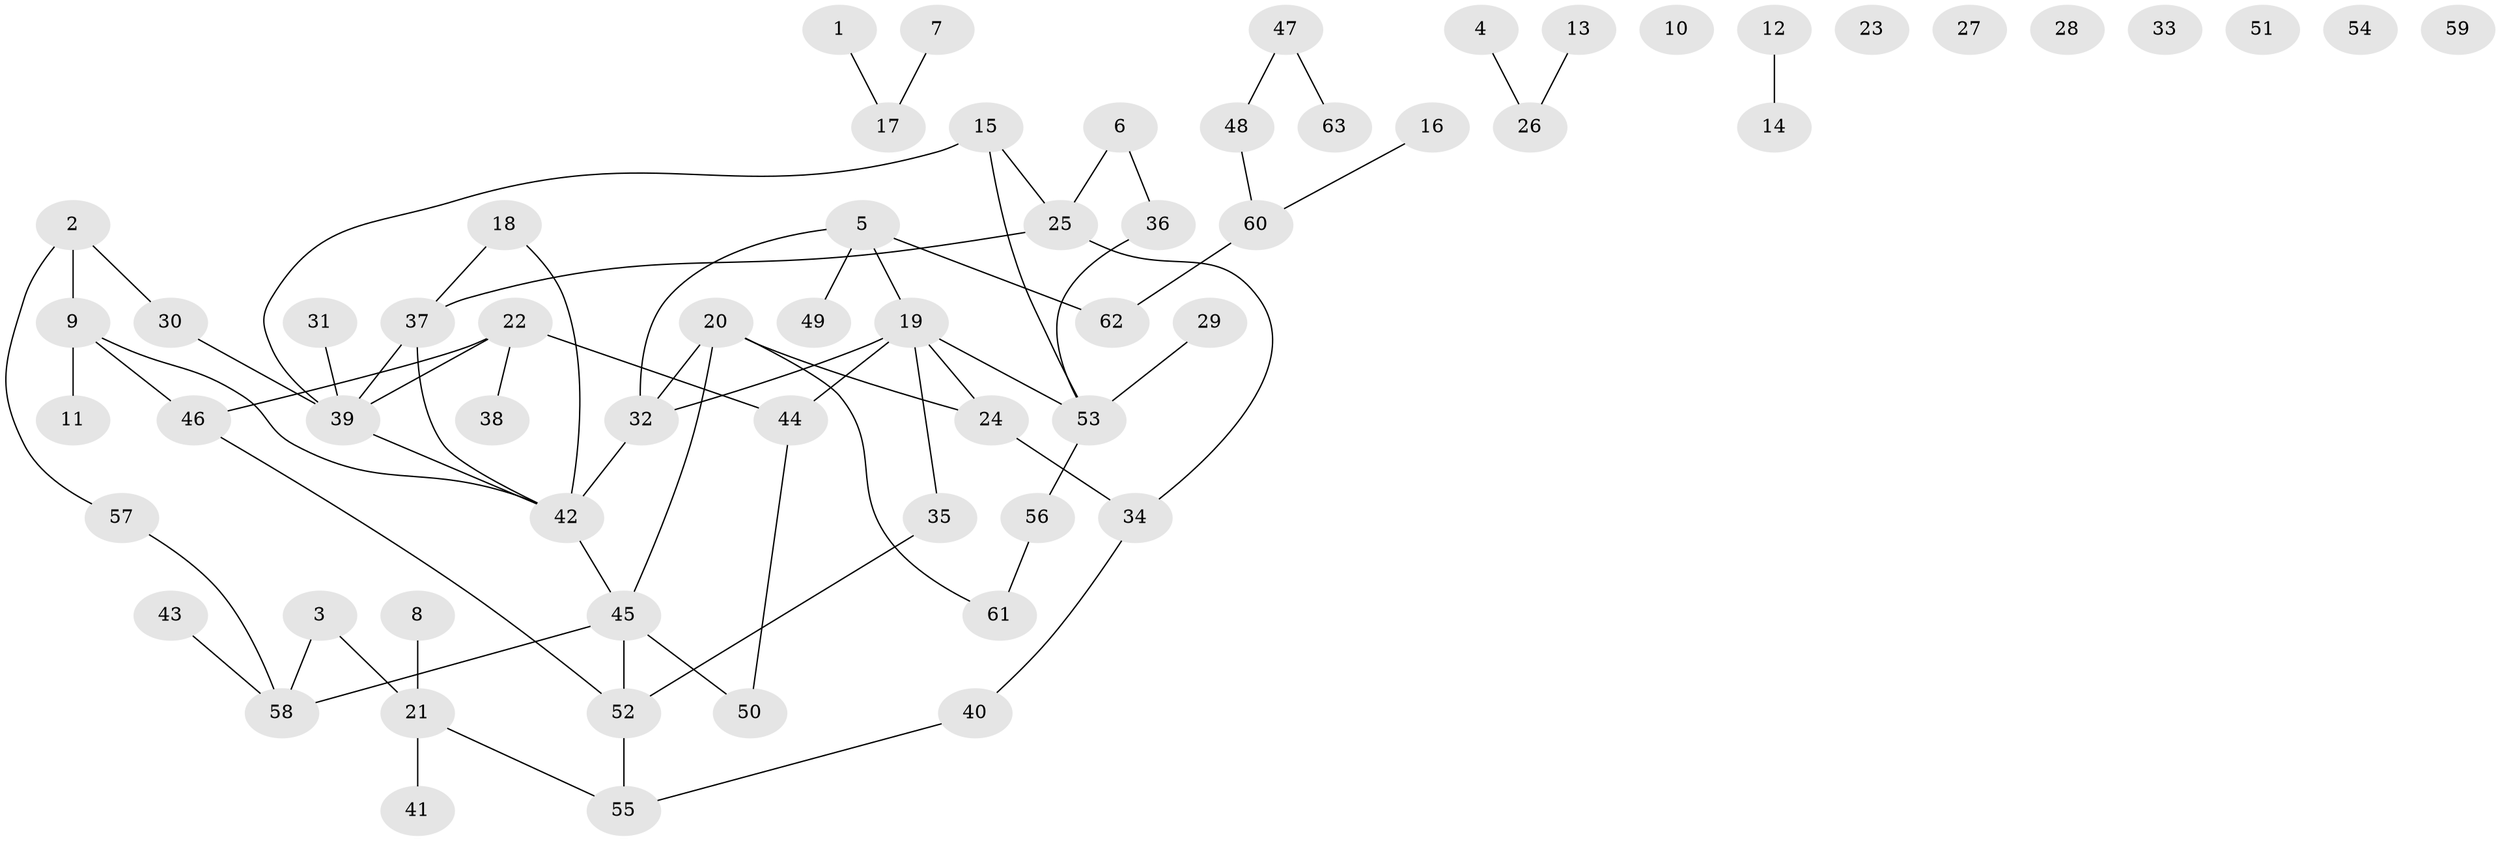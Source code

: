 // coarse degree distribution, {1: 0.24242424242424243, 7: 0.06060606060606061, 2: 0.12121212121212122, 6: 0.030303030303030304, 3: 0.18181818181818182, 0: 0.2727272727272727, 8: 0.030303030303030304, 4: 0.06060606060606061}
// Generated by graph-tools (version 1.1) at 2025/16/03/04/25 18:16:31]
// undirected, 63 vertices, 70 edges
graph export_dot {
graph [start="1"]
  node [color=gray90,style=filled];
  1;
  2;
  3;
  4;
  5;
  6;
  7;
  8;
  9;
  10;
  11;
  12;
  13;
  14;
  15;
  16;
  17;
  18;
  19;
  20;
  21;
  22;
  23;
  24;
  25;
  26;
  27;
  28;
  29;
  30;
  31;
  32;
  33;
  34;
  35;
  36;
  37;
  38;
  39;
  40;
  41;
  42;
  43;
  44;
  45;
  46;
  47;
  48;
  49;
  50;
  51;
  52;
  53;
  54;
  55;
  56;
  57;
  58;
  59;
  60;
  61;
  62;
  63;
  1 -- 17;
  2 -- 9;
  2 -- 30;
  2 -- 57;
  3 -- 21;
  3 -- 58;
  4 -- 26;
  5 -- 19;
  5 -- 32;
  5 -- 49;
  5 -- 62;
  6 -- 25;
  6 -- 36;
  7 -- 17;
  8 -- 21;
  9 -- 11;
  9 -- 42;
  9 -- 46;
  12 -- 14;
  13 -- 26;
  15 -- 25;
  15 -- 39;
  15 -- 53;
  16 -- 60;
  18 -- 37;
  18 -- 42;
  19 -- 24;
  19 -- 32;
  19 -- 35;
  19 -- 44;
  19 -- 53;
  20 -- 24;
  20 -- 32;
  20 -- 45;
  20 -- 61;
  21 -- 41;
  21 -- 55;
  22 -- 38;
  22 -- 39;
  22 -- 44;
  22 -- 46;
  24 -- 34;
  25 -- 34;
  25 -- 37;
  29 -- 53;
  30 -- 39;
  31 -- 39;
  32 -- 42;
  34 -- 40;
  35 -- 52;
  36 -- 53;
  37 -- 39;
  37 -- 42;
  39 -- 42;
  40 -- 55;
  42 -- 45;
  43 -- 58;
  44 -- 50;
  45 -- 50;
  45 -- 52;
  45 -- 58;
  46 -- 52;
  47 -- 48;
  47 -- 63;
  48 -- 60;
  52 -- 55;
  53 -- 56;
  56 -- 61;
  57 -- 58;
  60 -- 62;
}
